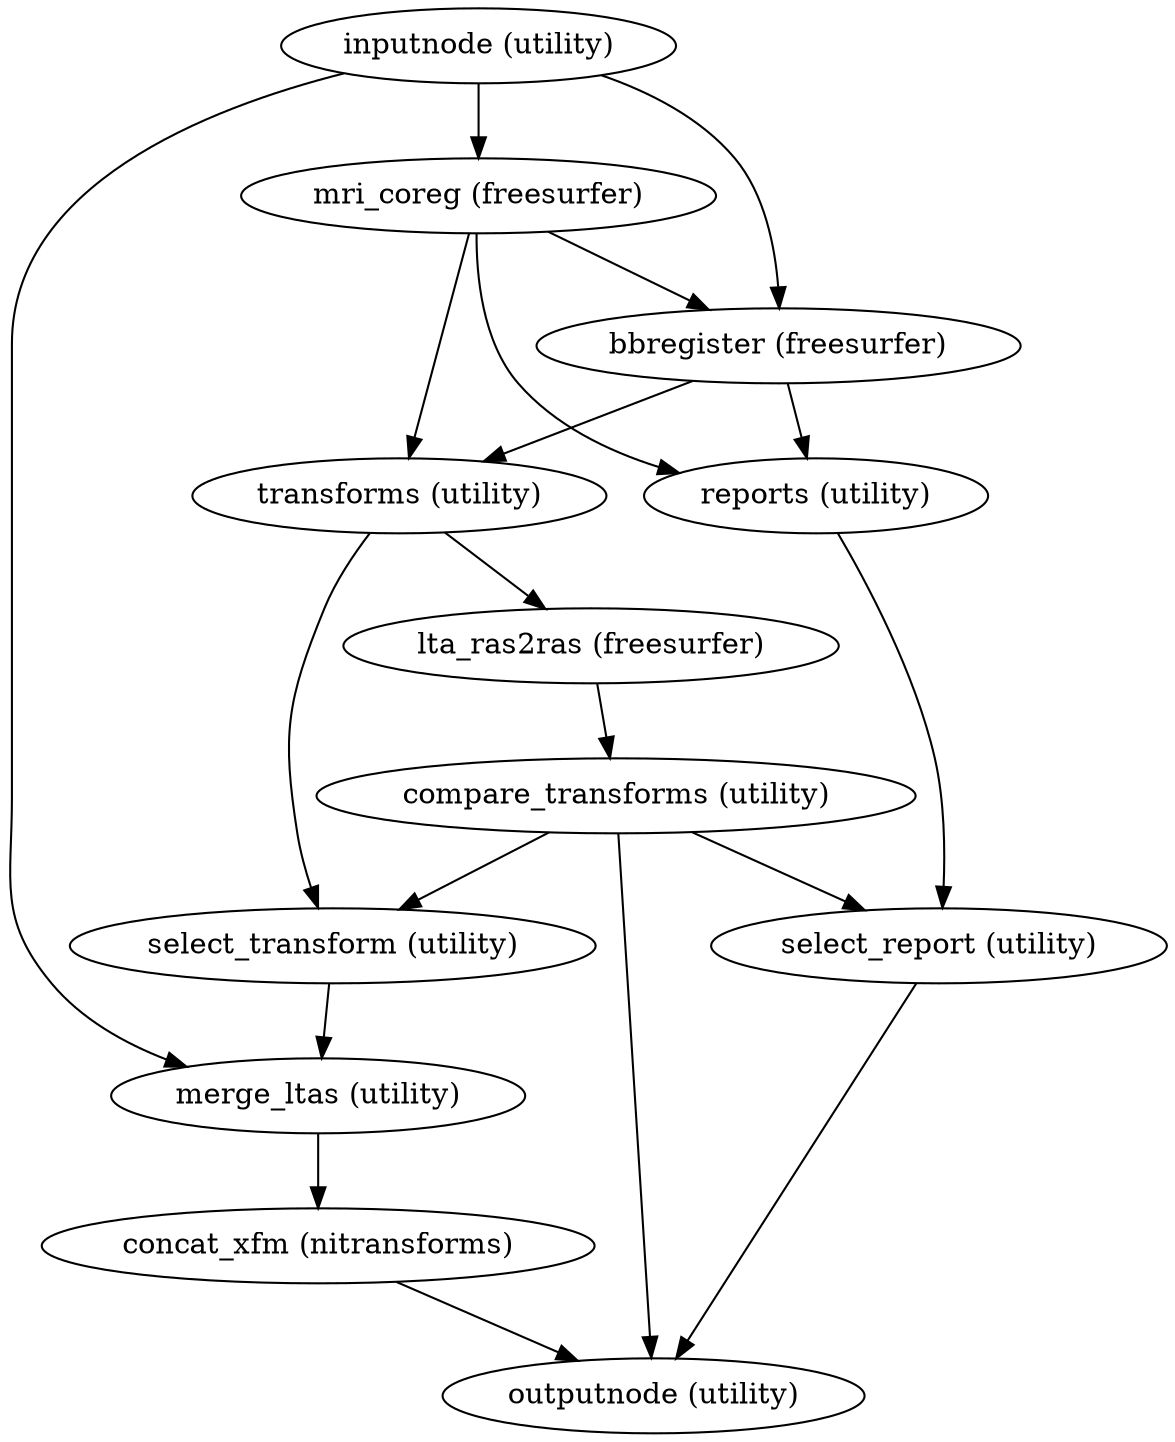 strict digraph  {
"inputnode (utility)";
"merge_ltas (utility)";
"mri_coreg (freesurfer)";
"bbregister (freesurfer)";
"concat_xfm (nitransforms)";
"outputnode (utility)";
"transforms (utility)";
"reports (utility)";
"lta_ras2ras (freesurfer)";
"select_transform (utility)";
"compare_transforms (utility)";
"select_report (utility)";
"inputnode (utility)" -> "merge_ltas (utility)";
"inputnode (utility)" -> "mri_coreg (freesurfer)";
"inputnode (utility)" -> "bbregister (freesurfer)";
"merge_ltas (utility)" -> "concat_xfm (nitransforms)";
"mri_coreg (freesurfer)" -> "bbregister (freesurfer)";
"mri_coreg (freesurfer)" -> "transforms (utility)";
"mri_coreg (freesurfer)" -> "reports (utility)";
"bbregister (freesurfer)" -> "transforms (utility)";
"bbregister (freesurfer)" -> "reports (utility)";
"concat_xfm (nitransforms)" -> "outputnode (utility)";
"transforms (utility)" -> "lta_ras2ras (freesurfer)";
"transforms (utility)" -> "select_transform (utility)";
"reports (utility)" -> "select_report (utility)";
"lta_ras2ras (freesurfer)" -> "compare_transforms (utility)";
"select_transform (utility)" -> "merge_ltas (utility)";
"compare_transforms (utility)" -> "outputnode (utility)";
"compare_transforms (utility)" -> "select_transform (utility)";
"compare_transforms (utility)" -> "select_report (utility)";
"select_report (utility)" -> "outputnode (utility)";
}
